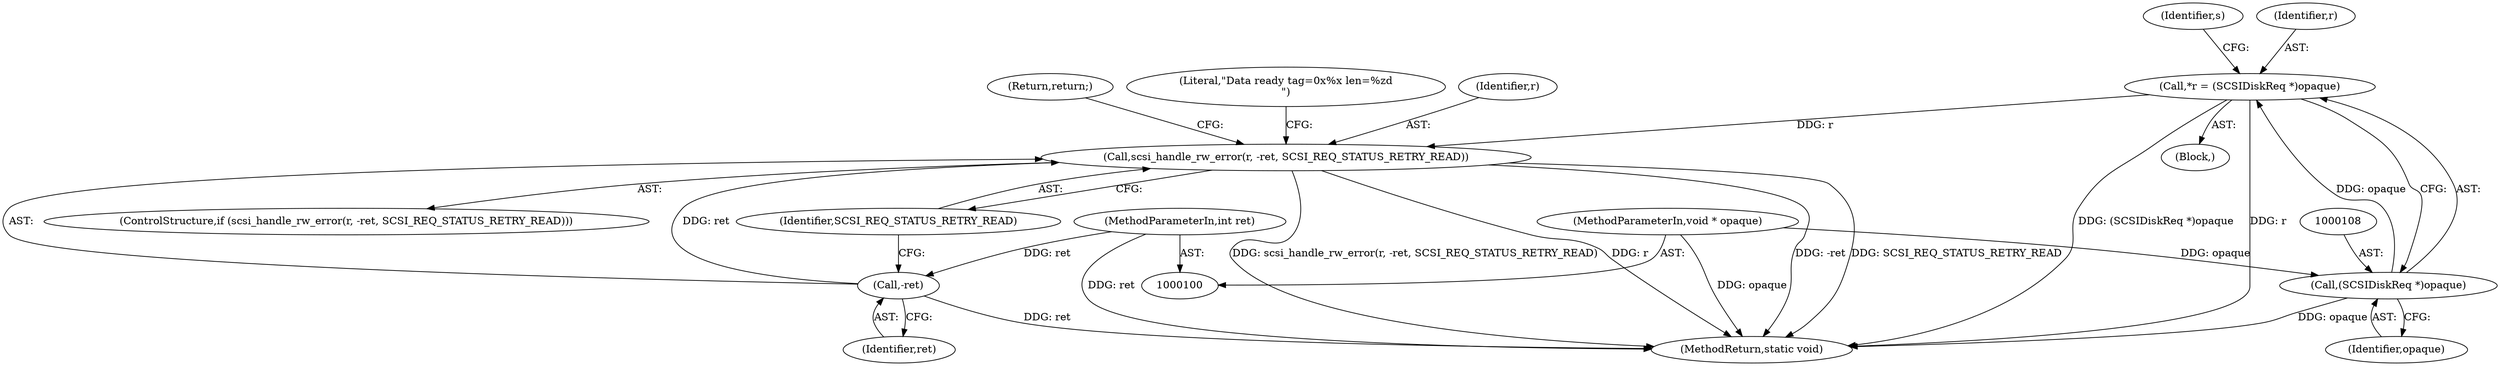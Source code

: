 digraph "0_qemu_103b40f51e4012b3b0ad20f615562a1806d7f49a@pointer" {
"1000150" [label="(Call,scsi_handle_rw_error(r, -ret, SCSI_REQ_STATUS_RETRY_READ))"];
"1000105" [label="(Call,*r = (SCSIDiskReq *)opaque)"];
"1000107" [label="(Call,(SCSIDiskReq *)opaque)"];
"1000101" [label="(MethodParameterIn,void * opaque)"];
"1000152" [label="(Call,-ret)"];
"1000102" [label="(MethodParameterIn,int ret)"];
"1000151" [label="(Identifier,r)"];
"1000156" [label="(Return,return;)"];
"1000198" [label="(MethodReturn,static void)"];
"1000150" [label="(Call,scsi_handle_rw_error(r, -ret, SCSI_REQ_STATUS_RETRY_READ))"];
"1000149" [label="(ControlStructure,if (scsi_handle_rw_error(r, -ret, SCSI_REQ_STATUS_RETRY_READ)))"];
"1000105" [label="(Call,*r = (SCSIDiskReq *)opaque)"];
"1000103" [label="(Block,)"];
"1000112" [label="(Identifier,s)"];
"1000109" [label="(Identifier,opaque)"];
"1000158" [label="(Literal,\"Data ready tag=0x%x len=%zd\n\")"];
"1000153" [label="(Identifier,ret)"];
"1000102" [label="(MethodParameterIn,int ret)"];
"1000101" [label="(MethodParameterIn,void * opaque)"];
"1000152" [label="(Call,-ret)"];
"1000154" [label="(Identifier,SCSI_REQ_STATUS_RETRY_READ)"];
"1000106" [label="(Identifier,r)"];
"1000107" [label="(Call,(SCSIDiskReq *)opaque)"];
"1000150" -> "1000149"  [label="AST: "];
"1000150" -> "1000154"  [label="CFG: "];
"1000151" -> "1000150"  [label="AST: "];
"1000152" -> "1000150"  [label="AST: "];
"1000154" -> "1000150"  [label="AST: "];
"1000156" -> "1000150"  [label="CFG: "];
"1000158" -> "1000150"  [label="CFG: "];
"1000150" -> "1000198"  [label="DDG: SCSI_REQ_STATUS_RETRY_READ"];
"1000150" -> "1000198"  [label="DDG: scsi_handle_rw_error(r, -ret, SCSI_REQ_STATUS_RETRY_READ)"];
"1000150" -> "1000198"  [label="DDG: r"];
"1000150" -> "1000198"  [label="DDG: -ret"];
"1000105" -> "1000150"  [label="DDG: r"];
"1000152" -> "1000150"  [label="DDG: ret"];
"1000105" -> "1000103"  [label="AST: "];
"1000105" -> "1000107"  [label="CFG: "];
"1000106" -> "1000105"  [label="AST: "];
"1000107" -> "1000105"  [label="AST: "];
"1000112" -> "1000105"  [label="CFG: "];
"1000105" -> "1000198"  [label="DDG: (SCSIDiskReq *)opaque"];
"1000105" -> "1000198"  [label="DDG: r"];
"1000107" -> "1000105"  [label="DDG: opaque"];
"1000107" -> "1000109"  [label="CFG: "];
"1000108" -> "1000107"  [label="AST: "];
"1000109" -> "1000107"  [label="AST: "];
"1000107" -> "1000198"  [label="DDG: opaque"];
"1000101" -> "1000107"  [label="DDG: opaque"];
"1000101" -> "1000100"  [label="AST: "];
"1000101" -> "1000198"  [label="DDG: opaque"];
"1000152" -> "1000153"  [label="CFG: "];
"1000153" -> "1000152"  [label="AST: "];
"1000154" -> "1000152"  [label="CFG: "];
"1000152" -> "1000198"  [label="DDG: ret"];
"1000102" -> "1000152"  [label="DDG: ret"];
"1000102" -> "1000100"  [label="AST: "];
"1000102" -> "1000198"  [label="DDG: ret"];
}

